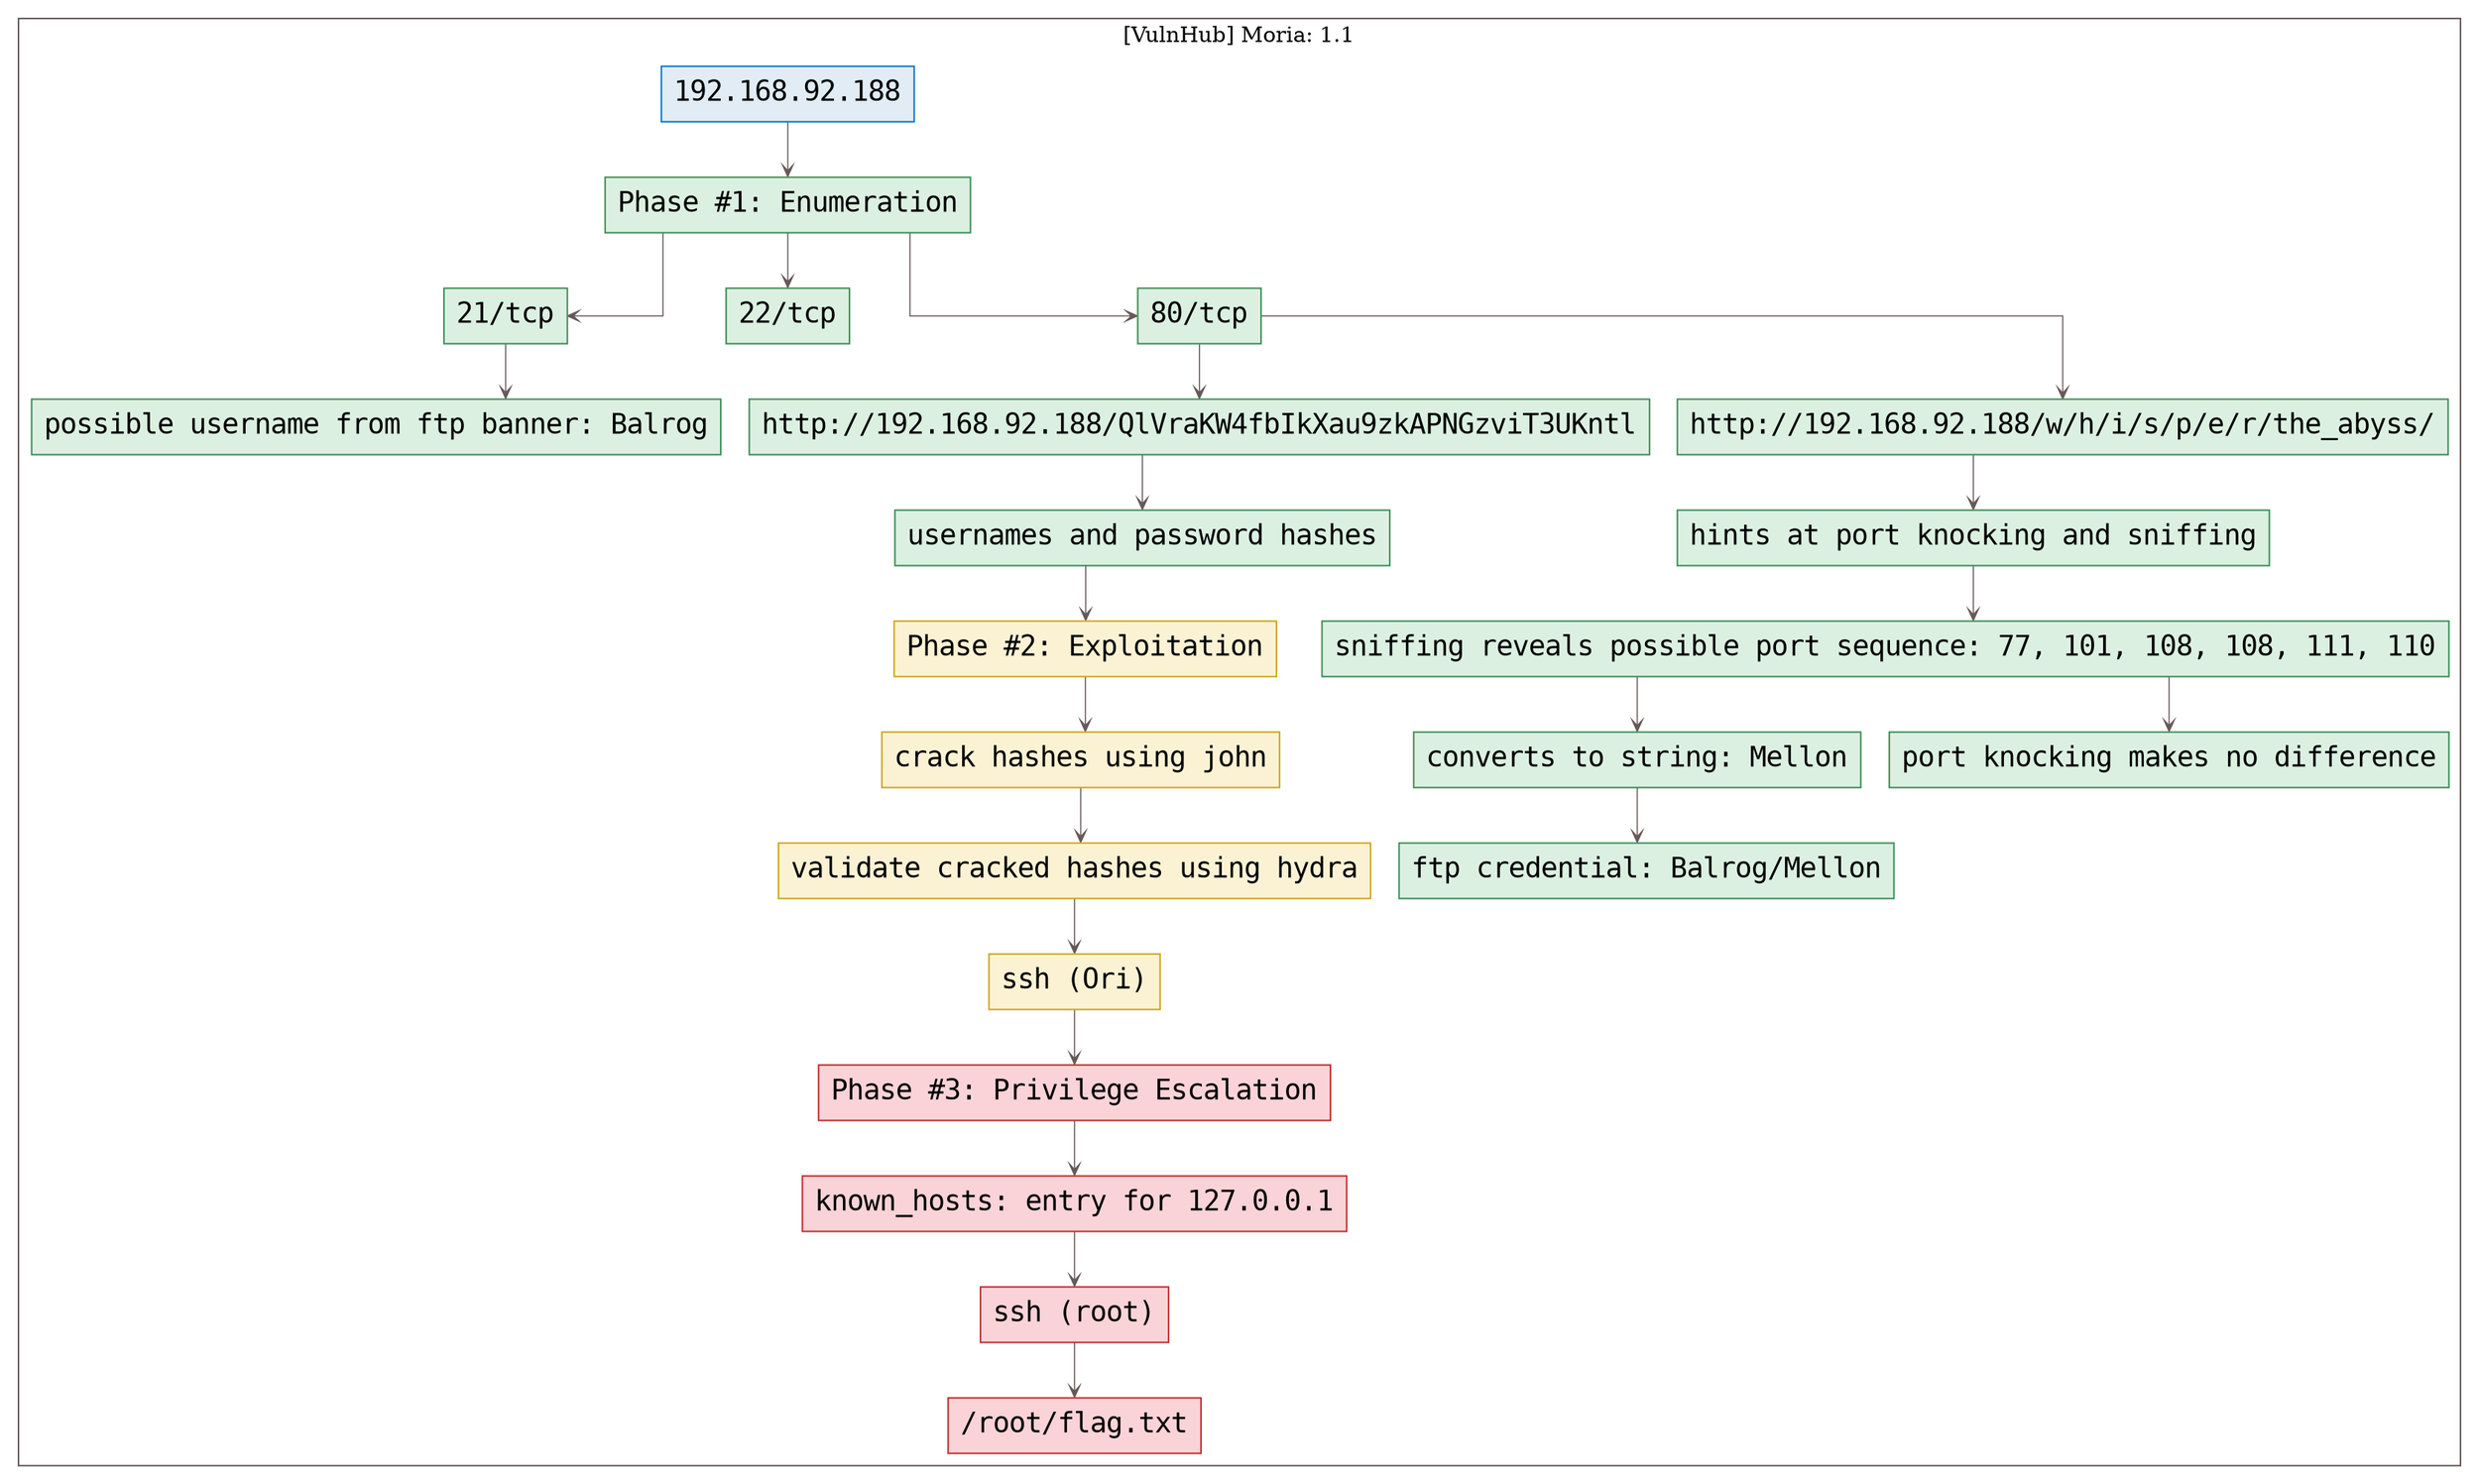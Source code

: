 digraph G {
  #rankdir=LR;
  nodesdictep=1.0; splines="ortho"; K=0.6; overlap=scale; fixedsize=true; resolution=72; bgcolor="#ffffff"; outputorder="edgesfirst";
  node [fontname="courier" fontsize=18 shape=box width=0.25 fillcolor="white" style="filled,solid"];
  edge [style=solid color="#665957" penwidth=0.75 arrowhead=vee arrowsize=0.75 ];

  0[label="192.168.92.188" color="#0077cc" fillcolor="#e1ecf4" tooltip="[VulnHub] Moria: 1.1"];
  10[label="converts to string: Mellon" color="#3d8f58" fillcolor="#dcf0e2" tooltip="Phase #1:Enumeration"];
  11[label="ftp credential: Balrog/Mellon" color="#3d8f58" fillcolor="#dcf0e2" tooltip="Phase #1:Enumeration"];
  12[label="http://192.168.92.188/QlVraKW4fbIkXau9zkAPNGzviT3UKntl" color="#3d8f58" fillcolor="#dcf0e2" tooltip="Phase #1:Enumeration"];
  13[label="usernames and password hashes" color="#3d8f58" fillcolor="#dcf0e2" tooltip="Phase #1:Enumeration"];
  14[label="Phase #2: Exploitation" color="#cea51b" fillcolor="#fbf2d4" tooltip="Phase #2:Exploitation"];
  15[label="crack hashes using john" color="#cea51b" fillcolor="#fbf2d4" tooltip="Phase #2:Exploitation"];
  16[label="validate cracked hashes using hydra" color="#cea51b" fillcolor="#fbf2d4" tooltip="Phase #2:Exploitation"];
  17[label="ssh (Ori)" color="#cea51b" fillcolor="#fbf2d4" tooltip="Phase #2:Exploitation"];
  18[label="Phase #3: Privilege Escalation" color="#c02d2e" fillcolor="#f9d3d7" tooltip="Phase #3:Privilege Escalation"];
  19[label="known_hosts: entry for 127.0.0.1" color="#c02d2e" fillcolor="#f9d3d7" tooltip="Phase #3:Privilege Escalation"];
  1[label="Phase #1: Enumeration" color="#3d8f58" fillcolor="#dcf0e2" tooltip="Phase #1:Enumeration"];
  20[label="ssh (root)" color="#c02d2e" fillcolor="#f9d3d7" tooltip="Phase #3:Privilege Escalation"];
  21[label="/root/flag.txt" color="#c02d2e" fillcolor="#f9d3d7" tooltip="Phase #3:Privilege Escalation"];
  2[label="21/tcp" color="#3d8f58" fillcolor="#dcf0e2" tooltip="Phase #1:Enumeration"];
  3[label="possible username from ftp banner: Balrog" color="#3d8f58" fillcolor="#dcf0e2" tooltip="Phase #1:Enumeration"];
  4[label="22/tcp" color="#3d8f58" fillcolor="#dcf0e2" tooltip="Phase #1:Enumeration"];
  5[label="80/tcp" color="#3d8f58" fillcolor="#dcf0e2" tooltip="Phase #1:Enumeration"];
  6[label="http://192.168.92.188/w/h/i/s/p/e/r/the_abyss/" color="#3d8f58" fillcolor="#dcf0e2" tooltip="Phase #1:Enumeration"];
  7[label="hints at port knocking and sniffing" color="#3d8f58" fillcolor="#dcf0e2" tooltip="Phase #1:Enumeration"];
  8[label="sniffing reveals possible port sequence: 77, 101, 108, 108, 111, 110" color="#3d8f58" fillcolor="#dcf0e2" tooltip="Phase #1:Enumeration"];
  9[label="port knocking makes no difference" color="#3d8f58" fillcolor="#dcf0e2" tooltip="Phase #1:Enumeration"];

  subgraph cluster_0 {
    node [style="filled,solid"];
    label = "[VulnHub] Moria: 1.1";
    color = "#665957";
    0 -> 1 [color="#665957"];
    1 -> 2 [color="#665957"];
    1 -> 4 [color="#665957"];
    1 -> 5 [color="#665957"];
    10 -> 11 [color="#665957"];
    12 -> 13 [color="#665957"];
    13 -> 14 [color="#665957"];
    14 -> 15 [color="#665957"];
    15 -> 16 [color="#665957"];
    16 -> 17 [color="#665957"];
    17 -> 18 [color="#665957"];
    18 -> 19 [color="#665957"];
    19 -> 20 [color="#665957"];
    2 -> 3 [color="#665957"];
    20 -> 21 [color="#665957"];
    5 -> 12 [color="#665957"];
    5 -> 6 [color="#665957"];
    6 -> 7 [color="#665957"];
    7 -> 8 [color="#665957"];
    8 -> 10 [color="#665957"];
    8 -> 9 [color="#665957"];
  }
}

